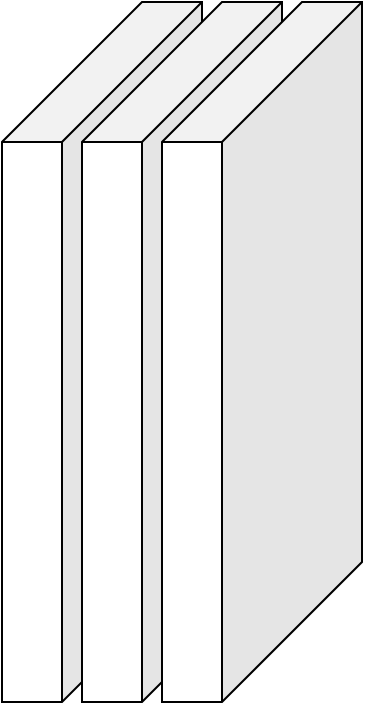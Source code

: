<mxfile version="15.4.3" type="device"><diagram id="6eoYuKuHCoA740mz3HR4" name="Page-1"><mxGraphModel dx="962" dy="759" grid="1" gridSize="10" guides="1" tooltips="1" connect="1" arrows="1" fold="1" page="1" pageScale="1" pageWidth="1654" pageHeight="1169" math="0" shadow="0"><root><mxCell id="0"/><mxCell id="1" parent="0"/><mxCell id="SvYwDQqLath9vSd1VFRp-1" value="" style="shape=cube;whiteSpace=wrap;html=1;boundedLbl=1;backgroundOutline=1;darkOpacity=0.05;darkOpacity2=0.1;size=70;rotation=0;flipH=1;flipV=0;" vertex="1" parent="1"><mxGeometry x="100" y="180" width="100" height="350" as="geometry"/></mxCell><mxCell id="SvYwDQqLath9vSd1VFRp-5" value="" style="shape=cube;whiteSpace=wrap;html=1;boundedLbl=1;backgroundOutline=1;darkOpacity=0.05;darkOpacity2=0.1;size=70;rotation=0;flipH=1;flipV=0;" vertex="1" parent="1"><mxGeometry x="140" y="180" width="100" height="350" as="geometry"/></mxCell><mxCell id="SvYwDQqLath9vSd1VFRp-6" value="" style="shape=cube;whiteSpace=wrap;html=1;boundedLbl=1;backgroundOutline=1;darkOpacity=0.05;darkOpacity2=0.1;size=70;rotation=0;flipH=1;flipV=0;" vertex="1" parent="1"><mxGeometry x="180" y="180" width="100" height="350" as="geometry"/></mxCell></root></mxGraphModel></diagram></mxfile>